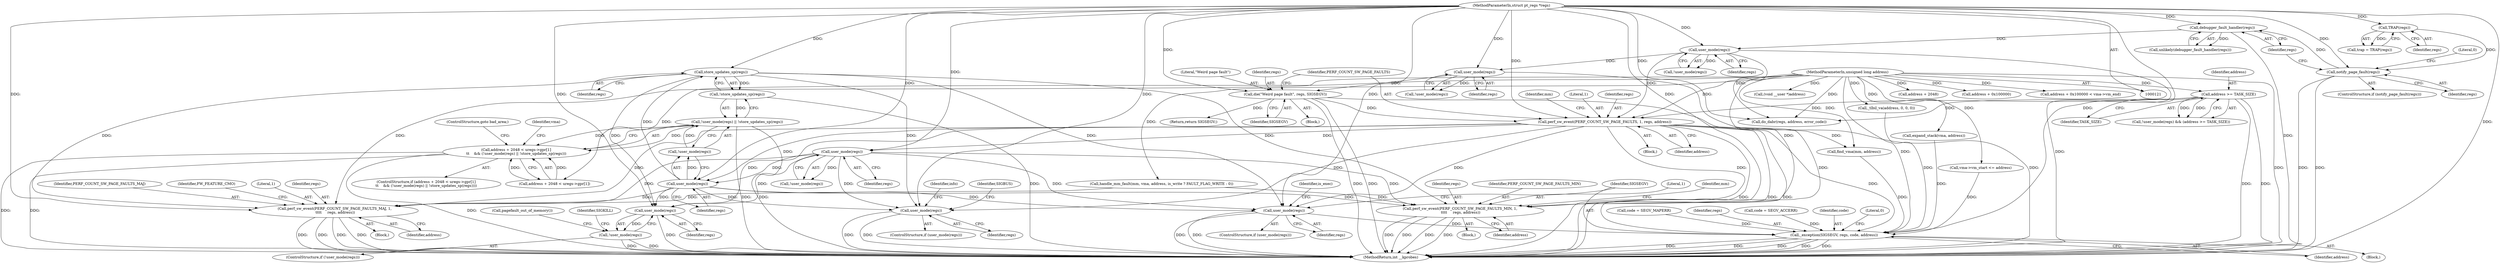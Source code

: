 digraph "0_linux_a8b0ca17b80e92faab46ee7179ba9e99ccb61233_20@API" {
"1000307" [label="(Call,store_updates_sp(regs))"];
"1000304" [label="(Call,user_mode(regs))"];
"1000232" [label="(Call,user_mode(regs))"];
"1000216" [label="(Call,perf_sw_event(PERF_COUNT_SW_PAGE_FAULTS, 1, regs, address))"];
"1000181" [label="(Call,user_mode(regs))"];
"1000174" [label="(Call,debugger_fault_handler(regs))"];
"1000168" [label="(Call,notify_page_fault(regs))"];
"1000146" [label="(Call,TRAP(regs))"];
"1000122" [label="(MethodParameterIn,struct pt_regs *regs)"];
"1000212" [label="(Call,die(\"Weird page fault\", regs, SIGSEGV))"];
"1000208" [label="(Call,user_mode(regs))"];
"1000183" [label="(Call,address >= TASK_SIZE)"];
"1000123" [label="(MethodParameterIn,unsigned long address)"];
"1000306" [label="(Call,!store_updates_sp(regs))"];
"1000302" [label="(Call,!user_mode(regs) || !store_updates_sp(regs))"];
"1000292" [label="(Call,address + 2048 < uregs->gpr[1]\n\t\t    && (!user_mode(regs) || !store_updates_sp(regs)))"];
"1000434" [label="(Call,perf_sw_event(PERF_COUNT_SW_PAGE_FAULTS_MAJ, 1,\n \t\t\t\t     regs, address))"];
"1000458" [label="(Call,perf_sw_event(PERF_COUNT_SW_PAGE_FAULTS_MIN, 1,\n \t\t\t\t     regs, address))"];
"1000478" [label="(Call,user_mode(regs))"];
"1000481" [label="(Call,_exception(SIGSEGV, regs, code, address))"];
"1000506" [label="(Call,user_mode(regs))"];
"1000505" [label="(Call,!user_mode(regs))"];
"1000520" [label="(Call,user_mode(regs))"];
"1000510" [label="(Call,pagefault_out_of_memory())"];
"1000232" [label="(Call,user_mode(regs))"];
"1000217" [label="(Identifier,PERF_COUNT_SW_PAGE_FAULTS)"];
"1000181" [label="(Call,user_mode(regs))"];
"1000479" [label="(Identifier,regs)"];
"1000434" [label="(Call,perf_sw_event(PERF_COUNT_SW_PAGE_FAULTS_MAJ, 1,\n \t\t\t\t     regs, address))"];
"1000135" [label="(Call,code = SEGV_MAPERR)"];
"1000328" [label="(Call,_tlbil_va(address, 0, 0, 0))"];
"1000520" [label="(Call,user_mode(regs))"];
"1000509" [label="(Identifier,SIGKILL)"];
"1000209" [label="(Identifier,regs)"];
"1000182" [label="(Identifier,regs)"];
"1000461" [label="(Identifier,regs)"];
"1000312" [label="(Identifier,vma)"];
"1000453" [label="(Block,)"];
"1000496" [label="(Return,return SIGSEGV;)"];
"1000311" [label="(Call,expand_stack(vma, address))"];
"1000441" [label="(Identifier,FW_FEATURE_CMO)"];
"1000506" [label="(Call,user_mode(regs))"];
"1000306" [label="(Call,!store_updates_sp(regs))"];
"1000293" [label="(Call,address + 2048 < uregs->gpr[1])"];
"1000219" [label="(Identifier,regs)"];
"1000436" [label="(Literal,1)"];
"1000125" [label="(Block,)"];
"1000183" [label="(Call,address >= TASK_SIZE)"];
"1000485" [label="(Identifier,address)"];
"1000184" [label="(Identifier,address)"];
"1000144" [label="(Call,trap = TRAP(regs))"];
"1000146" [label="(Call,TRAP(regs))"];
"1000226" [label="(Identifier,mm)"];
"1000437" [label="(Identifier,regs)"];
"1000459" [label="(Identifier,PERF_COUNT_SW_PAGE_FAULTS_MIN)"];
"1000233" [label="(Identifier,regs)"];
"1000255" [label="(Call,vma->vm_start <= address)"];
"1000292" [label="(Call,address + 2048 < uregs->gpr[1]\n\t\t    && (!user_mode(regs) || !store_updates_sp(regs)))"];
"1000477" [label="(ControlStructure,if (user_mode(regs)))"];
"1000294" [label="(Call,address + 2048)"];
"1000481" [label="(Call,_exception(SIGSEGV, regs, code, address))"];
"1000302" [label="(Call,!user_mode(regs) || !store_updates_sp(regs))"];
"1000174" [label="(Call,debugger_fault_handler(regs))"];
"1000167" [label="(ControlStructure,if (notify_page_fault(regs)))"];
"1000304" [label="(Call,user_mode(regs))"];
"1000521" [label="(Identifier,regs)"];
"1000168" [label="(Call,notify_page_fault(regs))"];
"1000215" [label="(Identifier,SIGSEGV)"];
"1000291" [label="(ControlStructure,if (address + 2048 < uregs->gpr[1]\n\t\t    && (!user_mode(regs) || !store_updates_sp(regs))))"];
"1000180" [label="(Call,!user_mode(regs))"];
"1000483" [label="(Identifier,regs)"];
"1000208" [label="(Call,user_mode(regs))"];
"1000185" [label="(Identifier,TASK_SIZE)"];
"1000218" [label="(Literal,1)"];
"1000399" [label="(Call,handle_mm_fault(mm, vma, address, is_write ? FAULT_FLAG_WRITE : 0))"];
"1000505" [label="(Call,!user_mode(regs))"];
"1000460" [label="(Literal,1)"];
"1000193" [label="(Call,do_dabr(regs, address, error_code))"];
"1000213" [label="(Literal,\"Weird page fault\")"];
"1000123" [label="(MethodParameterIn,unsigned long address)"];
"1000212" [label="(Call,die(\"Weird page fault\", regs, SIGSEGV))"];
"1000303" [label="(Call,!user_mode(regs))"];
"1000220" [label="(Identifier,address)"];
"1000480" [label="(Block,)"];
"1000147" [label="(Identifier,regs)"];
"1000462" [label="(Identifier,address)"];
"1000205" [label="(Block,)"];
"1000247" [label="(Call,find_vma(mm, address))"];
"1000316" [label="(Call,code = SEGV_ACCERR)"];
"1000179" [label="(Call,!user_mode(regs) && (address >= TASK_SIZE))"];
"1000271" [label="(Call,address + 0x100000)"];
"1000169" [label="(Identifier,regs)"];
"1000466" [label="(Identifier,mm)"];
"1000207" [label="(Call,!user_mode(regs))"];
"1000216" [label="(Call,perf_sw_event(PERF_COUNT_SW_PAGE_FAULTS, 1, regs, address))"];
"1000525" [label="(Identifier,info)"];
"1000458" [label="(Call,perf_sw_event(PERF_COUNT_SW_PAGE_FAULTS_MIN, 1,\n \t\t\t\t     regs, address))"];
"1000309" [label="(ControlStructure,goto bad_area;)"];
"1000175" [label="(Identifier,regs)"];
"1000429" [label="(Block,)"];
"1000438" [label="(Identifier,address)"];
"1000482" [label="(Identifier,SIGSEGV)"];
"1000435" [label="(Identifier,PERF_COUNT_SW_PAGE_FAULTS_MAJ)"];
"1000553" [label="(Identifier,SIGBUS)"];
"1000305" [label="(Identifier,regs)"];
"1000171" [label="(Literal,0)"];
"1000519" [label="(ControlStructure,if (user_mode(regs)))"];
"1000270" [label="(Call,address + 0x100000 < vma->vm_end)"];
"1000173" [label="(Call,unlikely(debugger_fault_handler(regs)))"];
"1000507" [label="(Identifier,regs)"];
"1000484" [label="(Identifier,code)"];
"1000122" [label="(MethodParameterIn,struct pt_regs *regs)"];
"1000504" [label="(ControlStructure,if (!user_mode(regs)))"];
"1000554" [label="(MethodReturn,int __kprobes)"];
"1000490" [label="(Identifier,is_exec)"];
"1000487" [label="(Literal,0)"];
"1000542" [label="(Call,(void __user *)address)"];
"1000307" [label="(Call,store_updates_sp(regs))"];
"1000231" [label="(Call,!user_mode(regs))"];
"1000478" [label="(Call,user_mode(regs))"];
"1000214" [label="(Identifier,regs)"];
"1000308" [label="(Identifier,regs)"];
"1000307" -> "1000306"  [label="AST: "];
"1000307" -> "1000308"  [label="CFG: "];
"1000308" -> "1000307"  [label="AST: "];
"1000306" -> "1000307"  [label="CFG: "];
"1000307" -> "1000306"  [label="DDG: "];
"1000304" -> "1000307"  [label="DDG: "];
"1000122" -> "1000307"  [label="DDG: "];
"1000307" -> "1000434"  [label="DDG: "];
"1000307" -> "1000458"  [label="DDG: "];
"1000307" -> "1000478"  [label="DDG: "];
"1000307" -> "1000506"  [label="DDG: "];
"1000307" -> "1000520"  [label="DDG: "];
"1000304" -> "1000303"  [label="AST: "];
"1000304" -> "1000305"  [label="CFG: "];
"1000305" -> "1000304"  [label="AST: "];
"1000303" -> "1000304"  [label="CFG: "];
"1000304" -> "1000303"  [label="DDG: "];
"1000232" -> "1000304"  [label="DDG: "];
"1000216" -> "1000304"  [label="DDG: "];
"1000122" -> "1000304"  [label="DDG: "];
"1000304" -> "1000434"  [label="DDG: "];
"1000304" -> "1000458"  [label="DDG: "];
"1000304" -> "1000478"  [label="DDG: "];
"1000304" -> "1000506"  [label="DDG: "];
"1000304" -> "1000520"  [label="DDG: "];
"1000232" -> "1000231"  [label="AST: "];
"1000232" -> "1000233"  [label="CFG: "];
"1000233" -> "1000232"  [label="AST: "];
"1000231" -> "1000232"  [label="CFG: "];
"1000232" -> "1000231"  [label="DDG: "];
"1000216" -> "1000232"  [label="DDG: "];
"1000122" -> "1000232"  [label="DDG: "];
"1000232" -> "1000434"  [label="DDG: "];
"1000232" -> "1000458"  [label="DDG: "];
"1000232" -> "1000478"  [label="DDG: "];
"1000232" -> "1000506"  [label="DDG: "];
"1000232" -> "1000520"  [label="DDG: "];
"1000216" -> "1000125"  [label="AST: "];
"1000216" -> "1000220"  [label="CFG: "];
"1000217" -> "1000216"  [label="AST: "];
"1000218" -> "1000216"  [label="AST: "];
"1000219" -> "1000216"  [label="AST: "];
"1000220" -> "1000216"  [label="AST: "];
"1000226" -> "1000216"  [label="CFG: "];
"1000216" -> "1000554"  [label="DDG: "];
"1000216" -> "1000554"  [label="DDG: "];
"1000216" -> "1000554"  [label="DDG: "];
"1000181" -> "1000216"  [label="DDG: "];
"1000212" -> "1000216"  [label="DDG: "];
"1000122" -> "1000216"  [label="DDG: "];
"1000183" -> "1000216"  [label="DDG: "];
"1000123" -> "1000216"  [label="DDG: "];
"1000216" -> "1000247"  [label="DDG: "];
"1000216" -> "1000434"  [label="DDG: "];
"1000216" -> "1000458"  [label="DDG: "];
"1000216" -> "1000478"  [label="DDG: "];
"1000216" -> "1000481"  [label="DDG: "];
"1000216" -> "1000506"  [label="DDG: "];
"1000216" -> "1000520"  [label="DDG: "];
"1000181" -> "1000180"  [label="AST: "];
"1000181" -> "1000182"  [label="CFG: "];
"1000182" -> "1000181"  [label="AST: "];
"1000180" -> "1000181"  [label="CFG: "];
"1000181" -> "1000554"  [label="DDG: "];
"1000181" -> "1000180"  [label="DDG: "];
"1000174" -> "1000181"  [label="DDG: "];
"1000122" -> "1000181"  [label="DDG: "];
"1000181" -> "1000193"  [label="DDG: "];
"1000181" -> "1000208"  [label="DDG: "];
"1000174" -> "1000173"  [label="AST: "];
"1000174" -> "1000175"  [label="CFG: "];
"1000175" -> "1000174"  [label="AST: "];
"1000173" -> "1000174"  [label="CFG: "];
"1000174" -> "1000554"  [label="DDG: "];
"1000174" -> "1000173"  [label="DDG: "];
"1000168" -> "1000174"  [label="DDG: "];
"1000122" -> "1000174"  [label="DDG: "];
"1000168" -> "1000167"  [label="AST: "];
"1000168" -> "1000169"  [label="CFG: "];
"1000169" -> "1000168"  [label="AST: "];
"1000171" -> "1000168"  [label="CFG: "];
"1000175" -> "1000168"  [label="CFG: "];
"1000168" -> "1000554"  [label="DDG: "];
"1000168" -> "1000554"  [label="DDG: "];
"1000146" -> "1000168"  [label="DDG: "];
"1000122" -> "1000168"  [label="DDG: "];
"1000146" -> "1000144"  [label="AST: "];
"1000146" -> "1000147"  [label="CFG: "];
"1000147" -> "1000146"  [label="AST: "];
"1000144" -> "1000146"  [label="CFG: "];
"1000146" -> "1000144"  [label="DDG: "];
"1000122" -> "1000146"  [label="DDG: "];
"1000122" -> "1000121"  [label="AST: "];
"1000122" -> "1000554"  [label="DDG: "];
"1000122" -> "1000193"  [label="DDG: "];
"1000122" -> "1000208"  [label="DDG: "];
"1000122" -> "1000212"  [label="DDG: "];
"1000122" -> "1000434"  [label="DDG: "];
"1000122" -> "1000458"  [label="DDG: "];
"1000122" -> "1000478"  [label="DDG: "];
"1000122" -> "1000481"  [label="DDG: "];
"1000122" -> "1000506"  [label="DDG: "];
"1000122" -> "1000520"  [label="DDG: "];
"1000212" -> "1000205"  [label="AST: "];
"1000212" -> "1000215"  [label="CFG: "];
"1000213" -> "1000212"  [label="AST: "];
"1000214" -> "1000212"  [label="AST: "];
"1000215" -> "1000212"  [label="AST: "];
"1000217" -> "1000212"  [label="CFG: "];
"1000212" -> "1000554"  [label="DDG: "];
"1000212" -> "1000554"  [label="DDG: "];
"1000208" -> "1000212"  [label="DDG: "];
"1000212" -> "1000481"  [label="DDG: "];
"1000212" -> "1000496"  [label="DDG: "];
"1000208" -> "1000207"  [label="AST: "];
"1000208" -> "1000209"  [label="CFG: "];
"1000209" -> "1000208"  [label="AST: "];
"1000207" -> "1000208"  [label="CFG: "];
"1000208" -> "1000554"  [label="DDG: "];
"1000208" -> "1000207"  [label="DDG: "];
"1000183" -> "1000179"  [label="AST: "];
"1000183" -> "1000185"  [label="CFG: "];
"1000184" -> "1000183"  [label="AST: "];
"1000185" -> "1000183"  [label="AST: "];
"1000179" -> "1000183"  [label="CFG: "];
"1000183" -> "1000554"  [label="DDG: "];
"1000183" -> "1000554"  [label="DDG: "];
"1000183" -> "1000179"  [label="DDG: "];
"1000183" -> "1000179"  [label="DDG: "];
"1000123" -> "1000183"  [label="DDG: "];
"1000183" -> "1000193"  [label="DDG: "];
"1000123" -> "1000121"  [label="AST: "];
"1000123" -> "1000554"  [label="DDG: "];
"1000123" -> "1000193"  [label="DDG: "];
"1000123" -> "1000247"  [label="DDG: "];
"1000123" -> "1000255"  [label="DDG: "];
"1000123" -> "1000270"  [label="DDG: "];
"1000123" -> "1000271"  [label="DDG: "];
"1000123" -> "1000293"  [label="DDG: "];
"1000123" -> "1000294"  [label="DDG: "];
"1000123" -> "1000311"  [label="DDG: "];
"1000123" -> "1000328"  [label="DDG: "];
"1000123" -> "1000399"  [label="DDG: "];
"1000123" -> "1000434"  [label="DDG: "];
"1000123" -> "1000458"  [label="DDG: "];
"1000123" -> "1000481"  [label="DDG: "];
"1000123" -> "1000542"  [label="DDG: "];
"1000306" -> "1000302"  [label="AST: "];
"1000302" -> "1000306"  [label="CFG: "];
"1000306" -> "1000554"  [label="DDG: "];
"1000306" -> "1000302"  [label="DDG: "];
"1000302" -> "1000292"  [label="AST: "];
"1000302" -> "1000303"  [label="CFG: "];
"1000303" -> "1000302"  [label="AST: "];
"1000292" -> "1000302"  [label="CFG: "];
"1000302" -> "1000554"  [label="DDG: "];
"1000302" -> "1000554"  [label="DDG: "];
"1000302" -> "1000292"  [label="DDG: "];
"1000302" -> "1000292"  [label="DDG: "];
"1000303" -> "1000302"  [label="DDG: "];
"1000292" -> "1000291"  [label="AST: "];
"1000292" -> "1000293"  [label="CFG: "];
"1000293" -> "1000292"  [label="AST: "];
"1000309" -> "1000292"  [label="CFG: "];
"1000312" -> "1000292"  [label="CFG: "];
"1000292" -> "1000554"  [label="DDG: "];
"1000292" -> "1000554"  [label="DDG: "];
"1000292" -> "1000554"  [label="DDG: "];
"1000293" -> "1000292"  [label="DDG: "];
"1000293" -> "1000292"  [label="DDG: "];
"1000434" -> "1000429"  [label="AST: "];
"1000434" -> "1000438"  [label="CFG: "];
"1000435" -> "1000434"  [label="AST: "];
"1000436" -> "1000434"  [label="AST: "];
"1000437" -> "1000434"  [label="AST: "];
"1000438" -> "1000434"  [label="AST: "];
"1000441" -> "1000434"  [label="CFG: "];
"1000434" -> "1000554"  [label="DDG: "];
"1000434" -> "1000554"  [label="DDG: "];
"1000434" -> "1000554"  [label="DDG: "];
"1000434" -> "1000554"  [label="DDG: "];
"1000399" -> "1000434"  [label="DDG: "];
"1000458" -> "1000453"  [label="AST: "];
"1000458" -> "1000462"  [label="CFG: "];
"1000459" -> "1000458"  [label="AST: "];
"1000460" -> "1000458"  [label="AST: "];
"1000461" -> "1000458"  [label="AST: "];
"1000462" -> "1000458"  [label="AST: "];
"1000466" -> "1000458"  [label="CFG: "];
"1000458" -> "1000554"  [label="DDG: "];
"1000458" -> "1000554"  [label="DDG: "];
"1000458" -> "1000554"  [label="DDG: "];
"1000458" -> "1000554"  [label="DDG: "];
"1000399" -> "1000458"  [label="DDG: "];
"1000478" -> "1000477"  [label="AST: "];
"1000478" -> "1000479"  [label="CFG: "];
"1000479" -> "1000478"  [label="AST: "];
"1000482" -> "1000478"  [label="CFG: "];
"1000490" -> "1000478"  [label="CFG: "];
"1000478" -> "1000554"  [label="DDG: "];
"1000478" -> "1000554"  [label="DDG: "];
"1000478" -> "1000481"  [label="DDG: "];
"1000481" -> "1000480"  [label="AST: "];
"1000481" -> "1000485"  [label="CFG: "];
"1000482" -> "1000481"  [label="AST: "];
"1000483" -> "1000481"  [label="AST: "];
"1000484" -> "1000481"  [label="AST: "];
"1000485" -> "1000481"  [label="AST: "];
"1000487" -> "1000481"  [label="CFG: "];
"1000481" -> "1000554"  [label="DDG: "];
"1000481" -> "1000554"  [label="DDG: "];
"1000481" -> "1000554"  [label="DDG: "];
"1000481" -> "1000554"  [label="DDG: "];
"1000481" -> "1000554"  [label="DDG: "];
"1000135" -> "1000481"  [label="DDG: "];
"1000316" -> "1000481"  [label="DDG: "];
"1000255" -> "1000481"  [label="DDG: "];
"1000311" -> "1000481"  [label="DDG: "];
"1000328" -> "1000481"  [label="DDG: "];
"1000247" -> "1000481"  [label="DDG: "];
"1000506" -> "1000505"  [label="AST: "];
"1000506" -> "1000507"  [label="CFG: "];
"1000507" -> "1000506"  [label="AST: "];
"1000505" -> "1000506"  [label="CFG: "];
"1000506" -> "1000554"  [label="DDG: "];
"1000506" -> "1000505"  [label="DDG: "];
"1000505" -> "1000504"  [label="AST: "];
"1000509" -> "1000505"  [label="CFG: "];
"1000510" -> "1000505"  [label="CFG: "];
"1000505" -> "1000554"  [label="DDG: "];
"1000505" -> "1000554"  [label="DDG: "];
"1000520" -> "1000519"  [label="AST: "];
"1000520" -> "1000521"  [label="CFG: "];
"1000521" -> "1000520"  [label="AST: "];
"1000525" -> "1000520"  [label="CFG: "];
"1000553" -> "1000520"  [label="CFG: "];
"1000520" -> "1000554"  [label="DDG: "];
"1000520" -> "1000554"  [label="DDG: "];
}
